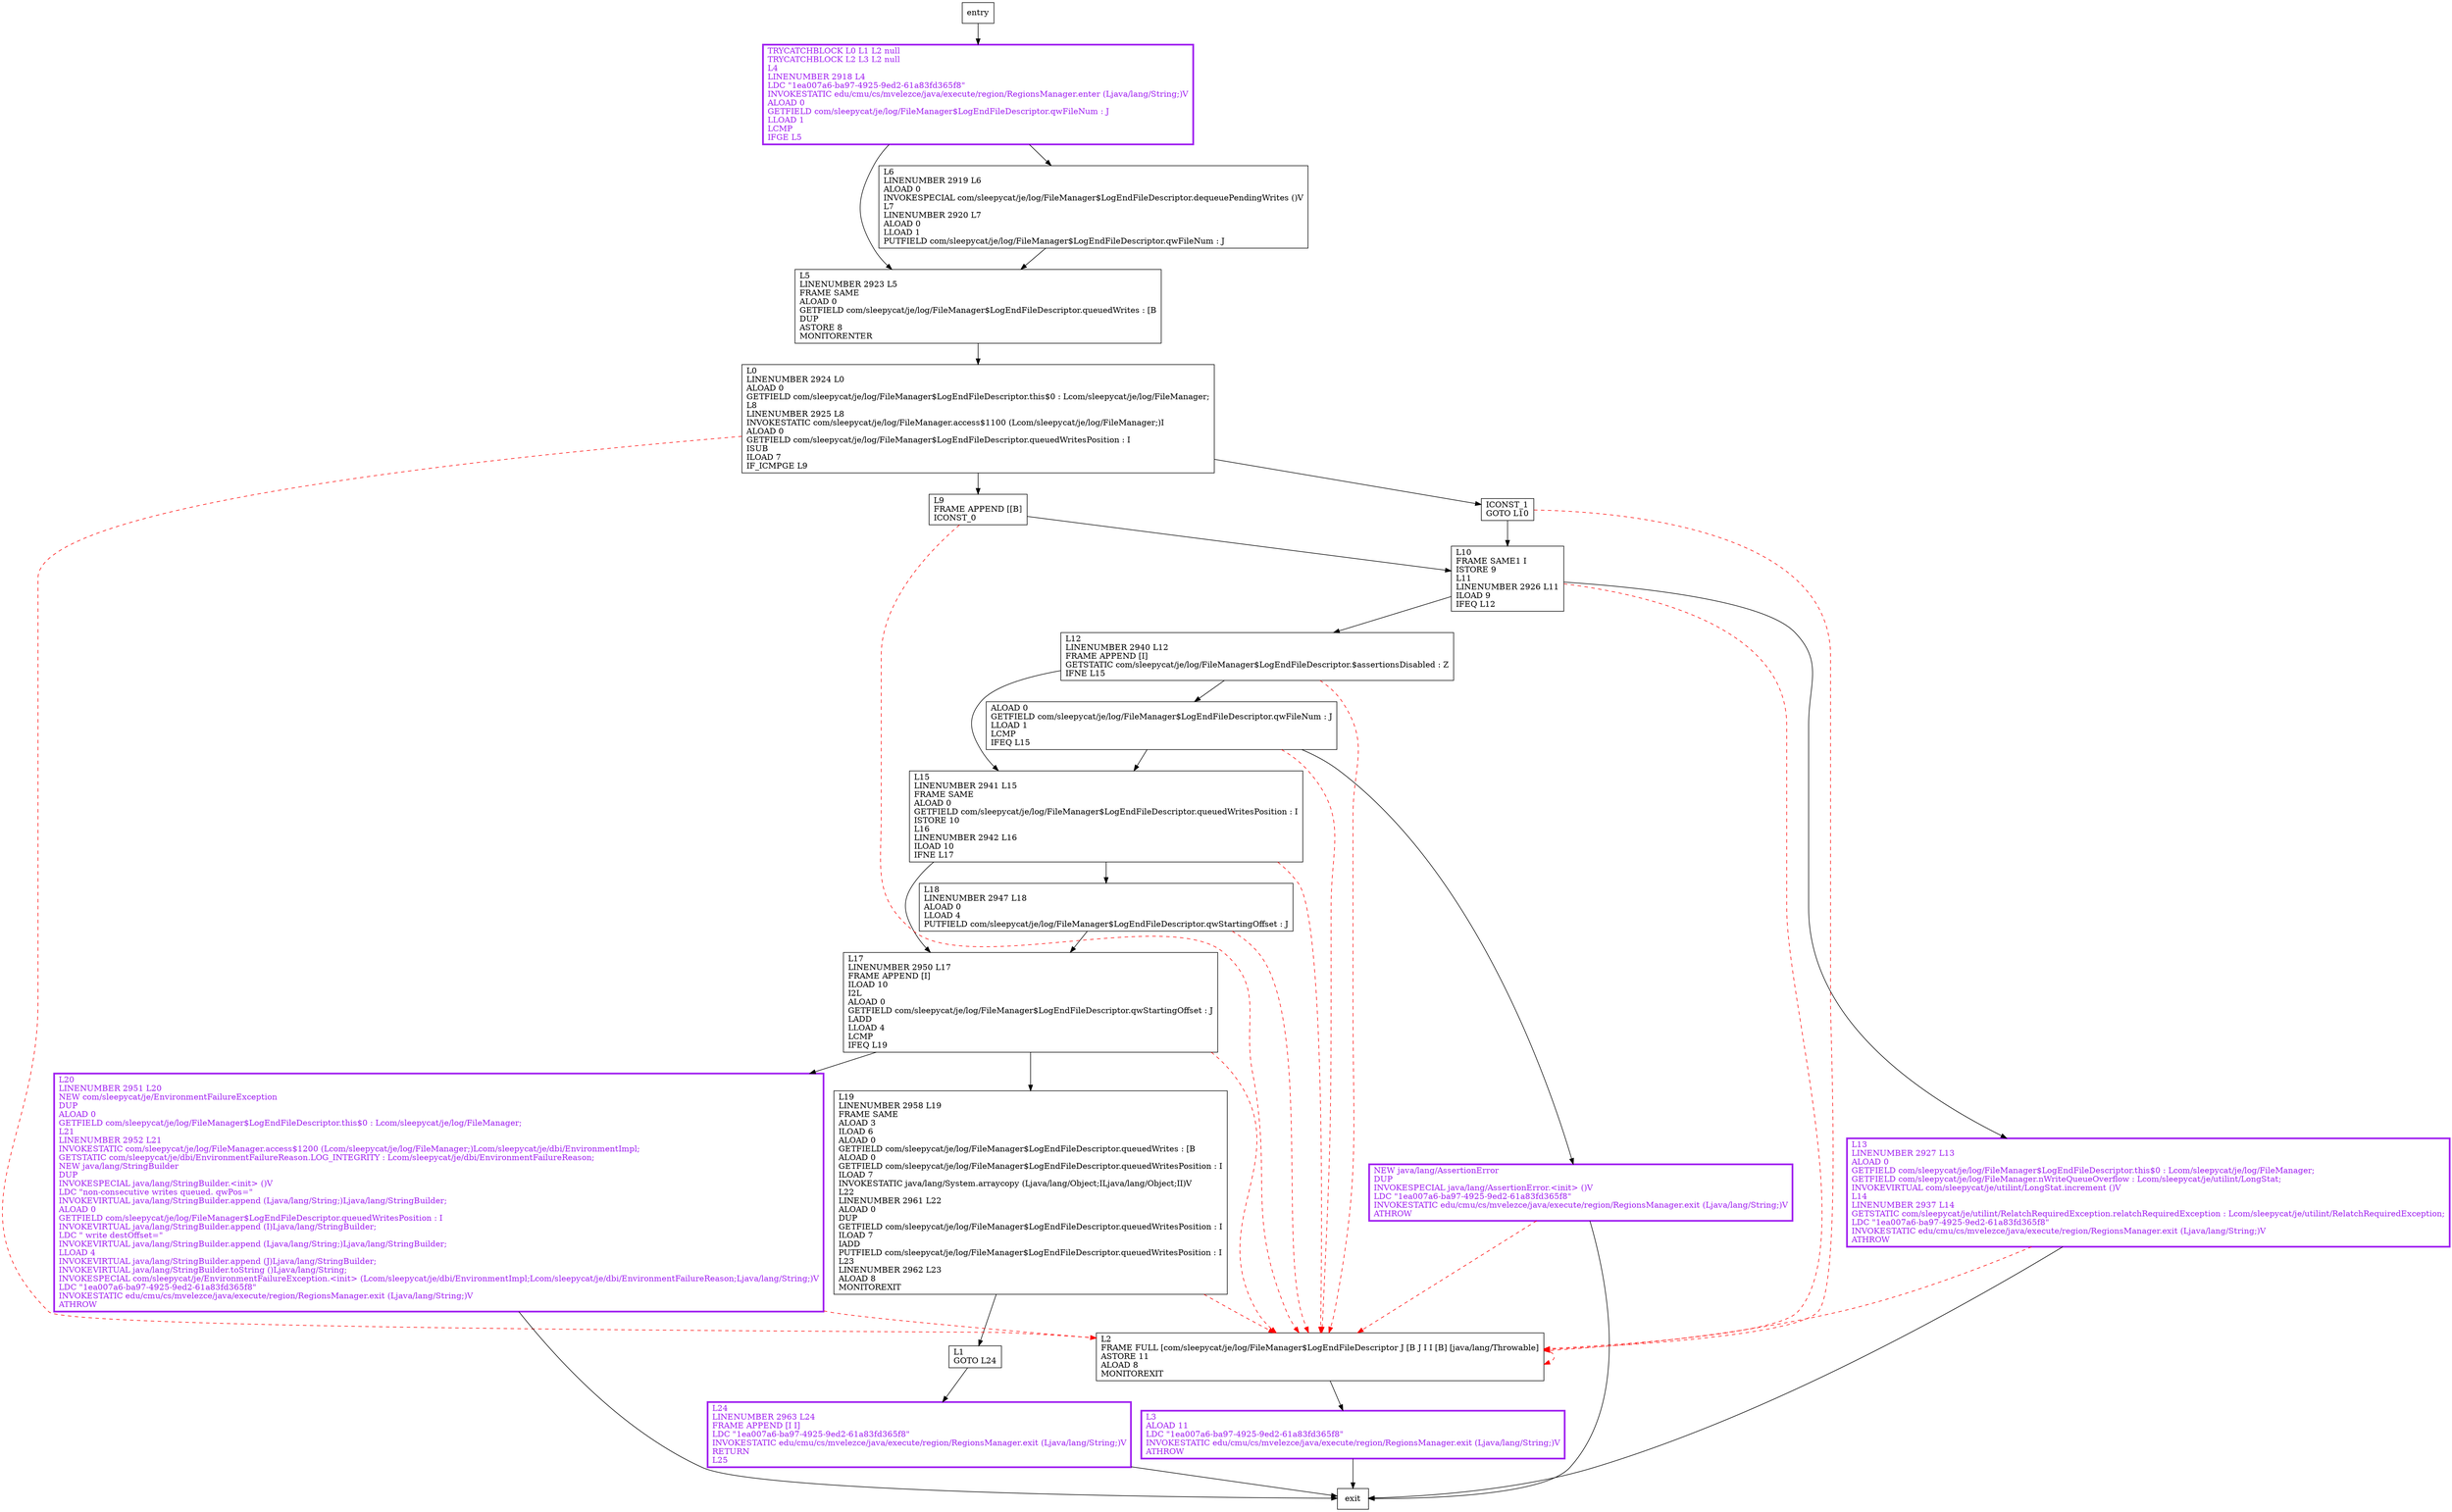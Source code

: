 digraph enqueueWrite1 {
node [shape=record];
1921608461 [label="L19\lLINENUMBER 2958 L19\lFRAME SAME\lALOAD 3\lILOAD 6\lALOAD 0\lGETFIELD com/sleepycat/je/log/FileManager$LogEndFileDescriptor.queuedWrites : [B\lALOAD 0\lGETFIELD com/sleepycat/je/log/FileManager$LogEndFileDescriptor.queuedWritesPosition : I\lILOAD 7\lINVOKESTATIC java/lang/System.arraycopy (Ljava/lang/Object;ILjava/lang/Object;II)V\lL22\lLINENUMBER 2961 L22\lALOAD 0\lDUP\lGETFIELD com/sleepycat/je/log/FileManager$LogEndFileDescriptor.queuedWritesPosition : I\lILOAD 7\lIADD\lPUTFIELD com/sleepycat/je/log/FileManager$LogEndFileDescriptor.queuedWritesPosition : I\lL23\lLINENUMBER 2962 L23\lALOAD 8\lMONITOREXIT\l"];
848722628 [label="L5\lLINENUMBER 2923 L5\lFRAME SAME\lALOAD 0\lGETFIELD com/sleepycat/je/log/FileManager$LogEndFileDescriptor.queuedWrites : [B\lDUP\lASTORE 8\lMONITORENTER\l"];
1614009936 [label="L18\lLINENUMBER 2947 L18\lALOAD 0\lLLOAD 4\lPUTFIELD com/sleepycat/je/log/FileManager$LogEndFileDescriptor.qwStartingOffset : J\l"];
1938570626 [label="L2\lFRAME FULL [com/sleepycat/je/log/FileManager$LogEndFileDescriptor J [B J I I [B] [java/lang/Throwable]\lASTORE 11\lALOAD 8\lMONITOREXIT\l"];
150752603 [label="L3\lALOAD 11\lLDC \"1ea007a6-ba97-4925-9ed2-61a83fd365f8\"\lINVOKESTATIC edu/cmu/cs/mvelezce/java/execute/region/RegionsManager.exit (Ljava/lang/String;)V\lATHROW\l"];
1076759987 [label="L15\lLINENUMBER 2941 L15\lFRAME SAME\lALOAD 0\lGETFIELD com/sleepycat/je/log/FileManager$LogEndFileDescriptor.queuedWritesPosition : I\lISTORE 10\lL16\lLINENUMBER 2942 L16\lILOAD 10\lIFNE L17\l"];
186196710 [label="L10\lFRAME SAME1 I\lISTORE 9\lL11\lLINENUMBER 2926 L11\lILOAD 9\lIFEQ L12\l"];
200588511 [label="L12\lLINENUMBER 2940 L12\lFRAME APPEND [I]\lGETSTATIC com/sleepycat/je/log/FileManager$LogEndFileDescriptor.$assertionsDisabled : Z\lIFNE L15\l"];
15161062 [label="L0\lLINENUMBER 2924 L0\lALOAD 0\lGETFIELD com/sleepycat/je/log/FileManager$LogEndFileDescriptor.this$0 : Lcom/sleepycat/je/log/FileManager;\lL8\lLINENUMBER 2925 L8\lINVOKESTATIC com/sleepycat/je/log/FileManager.access$1100 (Lcom/sleepycat/je/log/FileManager;)I\lALOAD 0\lGETFIELD com/sleepycat/je/log/FileManager$LogEndFileDescriptor.queuedWritesPosition : I\lISUB\lILOAD 7\lIF_ICMPGE L9\l"];
1474665949 [label="TRYCATCHBLOCK L0 L1 L2 null\lTRYCATCHBLOCK L2 L3 L2 null\lL4\lLINENUMBER 2918 L4\lLDC \"1ea007a6-ba97-4925-9ed2-61a83fd365f8\"\lINVOKESTATIC edu/cmu/cs/mvelezce/java/execute/region/RegionsManager.enter (Ljava/lang/String;)V\lALOAD 0\lGETFIELD com/sleepycat/je/log/FileManager$LogEndFileDescriptor.qwFileNum : J\lLLOAD 1\lLCMP\lIFGE L5\l"];
181938467 [label="L9\lFRAME APPEND [[B]\lICONST_0\l"];
1926653196 [label="L6\lLINENUMBER 2919 L6\lALOAD 0\lINVOKESPECIAL com/sleepycat/je/log/FileManager$LogEndFileDescriptor.dequeuePendingWrites ()V\lL7\lLINENUMBER 2920 L7\lALOAD 0\lLLOAD 1\lPUTFIELD com/sleepycat/je/log/FileManager$LogEndFileDescriptor.qwFileNum : J\l"];
2130465578 [label="NEW java/lang/AssertionError\lDUP\lINVOKESPECIAL java/lang/AssertionError.\<init\> ()V\lLDC \"1ea007a6-ba97-4925-9ed2-61a83fd365f8\"\lINVOKESTATIC edu/cmu/cs/mvelezce/java/execute/region/RegionsManager.exit (Ljava/lang/String;)V\lATHROW\l"];
1354766958 [label="L17\lLINENUMBER 2950 L17\lFRAME APPEND [I]\lILOAD 10\lI2L\lALOAD 0\lGETFIELD com/sleepycat/je/log/FileManager$LogEndFileDescriptor.qwStartingOffset : J\lLADD\lLLOAD 4\lLCMP\lIFEQ L19\l"];
48367938 [label="ALOAD 0\lGETFIELD com/sleepycat/je/log/FileManager$LogEndFileDescriptor.qwFileNum : J\lLLOAD 1\lLCMP\lIFEQ L15\l"];
1621370617 [label="ICONST_1\lGOTO L10\l"];
1861223285 [label="L20\lLINENUMBER 2951 L20\lNEW com/sleepycat/je/EnvironmentFailureException\lDUP\lALOAD 0\lGETFIELD com/sleepycat/je/log/FileManager$LogEndFileDescriptor.this$0 : Lcom/sleepycat/je/log/FileManager;\lL21\lLINENUMBER 2952 L21\lINVOKESTATIC com/sleepycat/je/log/FileManager.access$1200 (Lcom/sleepycat/je/log/FileManager;)Lcom/sleepycat/je/dbi/EnvironmentImpl;\lGETSTATIC com/sleepycat/je/dbi/EnvironmentFailureReason.LOG_INTEGRITY : Lcom/sleepycat/je/dbi/EnvironmentFailureReason;\lNEW java/lang/StringBuilder\lDUP\lINVOKESPECIAL java/lang/StringBuilder.\<init\> ()V\lLDC \"non-consecutive writes queued. qwPos=\"\lINVOKEVIRTUAL java/lang/StringBuilder.append (Ljava/lang/String;)Ljava/lang/StringBuilder;\lALOAD 0\lGETFIELD com/sleepycat/je/log/FileManager$LogEndFileDescriptor.queuedWritesPosition : I\lINVOKEVIRTUAL java/lang/StringBuilder.append (I)Ljava/lang/StringBuilder;\lLDC \" write destOffset=\"\lINVOKEVIRTUAL java/lang/StringBuilder.append (Ljava/lang/String;)Ljava/lang/StringBuilder;\lLLOAD 4\lINVOKEVIRTUAL java/lang/StringBuilder.append (J)Ljava/lang/StringBuilder;\lINVOKEVIRTUAL java/lang/StringBuilder.toString ()Ljava/lang/String;\lINVOKESPECIAL com/sleepycat/je/EnvironmentFailureException.\<init\> (Lcom/sleepycat/je/dbi/EnvironmentImpl;Lcom/sleepycat/je/dbi/EnvironmentFailureReason;Ljava/lang/String;)V\lLDC \"1ea007a6-ba97-4925-9ed2-61a83fd365f8\"\lINVOKESTATIC edu/cmu/cs/mvelezce/java/execute/region/RegionsManager.exit (Ljava/lang/String;)V\lATHROW\l"];
1043560367 [label="L24\lLINENUMBER 2963 L24\lFRAME APPEND [I I]\lLDC \"1ea007a6-ba97-4925-9ed2-61a83fd365f8\"\lINVOKESTATIC edu/cmu/cs/mvelezce/java/execute/region/RegionsManager.exit (Ljava/lang/String;)V\lRETURN\lL25\l"];
537657731 [label="L1\lGOTO L24\l"];
1244059788 [label="L13\lLINENUMBER 2927 L13\lALOAD 0\lGETFIELD com/sleepycat/je/log/FileManager$LogEndFileDescriptor.this$0 : Lcom/sleepycat/je/log/FileManager;\lGETFIELD com/sleepycat/je/log/FileManager.nWriteQueueOverflow : Lcom/sleepycat/je/utilint/LongStat;\lINVOKEVIRTUAL com/sleepycat/je/utilint/LongStat.increment ()V\lL14\lLINENUMBER 2937 L14\lGETSTATIC com/sleepycat/je/utilint/RelatchRequiredException.relatchRequiredException : Lcom/sleepycat/je/utilint/RelatchRequiredException;\lLDC \"1ea007a6-ba97-4925-9ed2-61a83fd365f8\"\lINVOKESTATIC edu/cmu/cs/mvelezce/java/execute/region/RegionsManager.exit (Ljava/lang/String;)V\lATHROW\l"];
entry;
exit;
1921608461 -> 1938570626 [style=dashed, color=red]
1921608461 -> 537657731
848722628 -> 15161062
1614009936 -> 1354766958
1614009936 -> 1938570626 [style=dashed, color=red]
1938570626 -> 1938570626 [style=dashed, color=red]
1938570626 -> 150752603
150752603 -> exit
1076759987 -> 1614009936
1076759987 -> 1354766958
1076759987 -> 1938570626 [style=dashed, color=red]
entry -> 1474665949
186196710 -> 200588511
186196710 -> 1938570626 [style=dashed, color=red]
186196710 -> 1244059788
200588511 -> 48367938
200588511 -> 1938570626 [style=dashed, color=red]
200588511 -> 1076759987
15161062 -> 181938467
15161062 -> 1621370617
15161062 -> 1938570626 [style=dashed, color=red]
1474665949 -> 848722628
1474665949 -> 1926653196
181938467 -> 186196710
181938467 -> 1938570626 [style=dashed, color=red]
1926653196 -> 848722628
2130465578 -> exit
2130465578 -> 1938570626 [style=dashed, color=red]
1354766958 -> 1921608461
1354766958 -> 1938570626 [style=dashed, color=red]
1354766958 -> 1861223285
48367938 -> 2130465578
48367938 -> 1938570626 [style=dashed, color=red]
48367938 -> 1076759987
1621370617 -> 186196710
1621370617 -> 1938570626 [style=dashed, color=red]
1861223285 -> exit
1861223285 -> 1938570626 [style=dashed, color=red]
1043560367 -> exit
537657731 -> 1043560367
1244059788 -> exit
1244059788 -> 1938570626 [style=dashed, color=red]
1474665949[fontcolor="purple", penwidth=3, color="purple"];
2130465578[fontcolor="purple", penwidth=3, color="purple"];
1861223285[fontcolor="purple", penwidth=3, color="purple"];
1043560367[fontcolor="purple", penwidth=3, color="purple"];
150752603[fontcolor="purple", penwidth=3, color="purple"];
1244059788[fontcolor="purple", penwidth=3, color="purple"];
}
